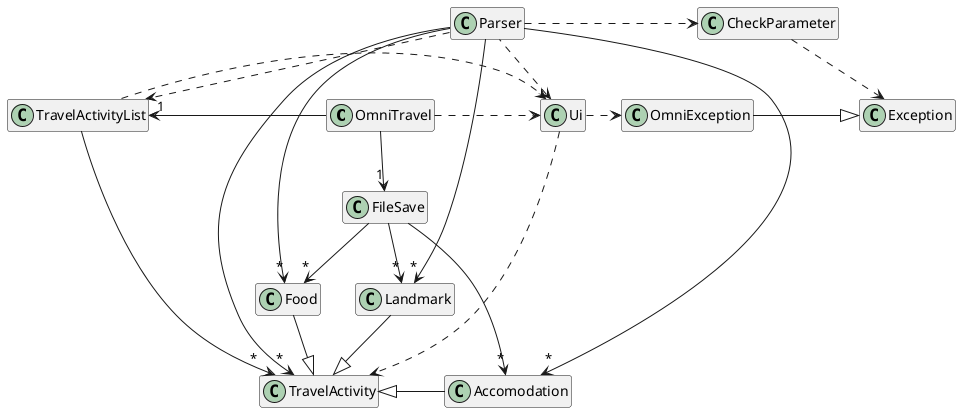 @startuml
'https://plantuml.com/class-diagram

hide class members
class OmniTravel
class TravelActivityList
class TravelActivity
class FileSave
class Food
class Landmark
class Accomodation
class Ui
class Parser
class CheckParameter
class OmniException
class Exception

OmniException -|> Exception
TravelActivity <|- Accomodation
Food -|> TravelActivity
Landmark --|> TravelActivity
OmniTravel --> "1" FileSave
FileSave --> "*" Landmark
FileSave --> "*" Food
FileSave --> "*" Accomodation
TravelActivityList"1" <- OmniTravel
TravelActivityList --> "*" TravelActivity
OmniTravel .> Ui
Ui .> OmniException
TravelActivityList .> Ui
Ui <.. Parser
Parser .> CheckParameter
CheckParameter ..> Exception
Parser ..> TravelActivityList
Parser --> "*" Accomodation
Parser --> "*" Food
Parser --> "*" Landmark
Parser --> "*" TravelActivity
Ui ..> TravelActivity


@enduml